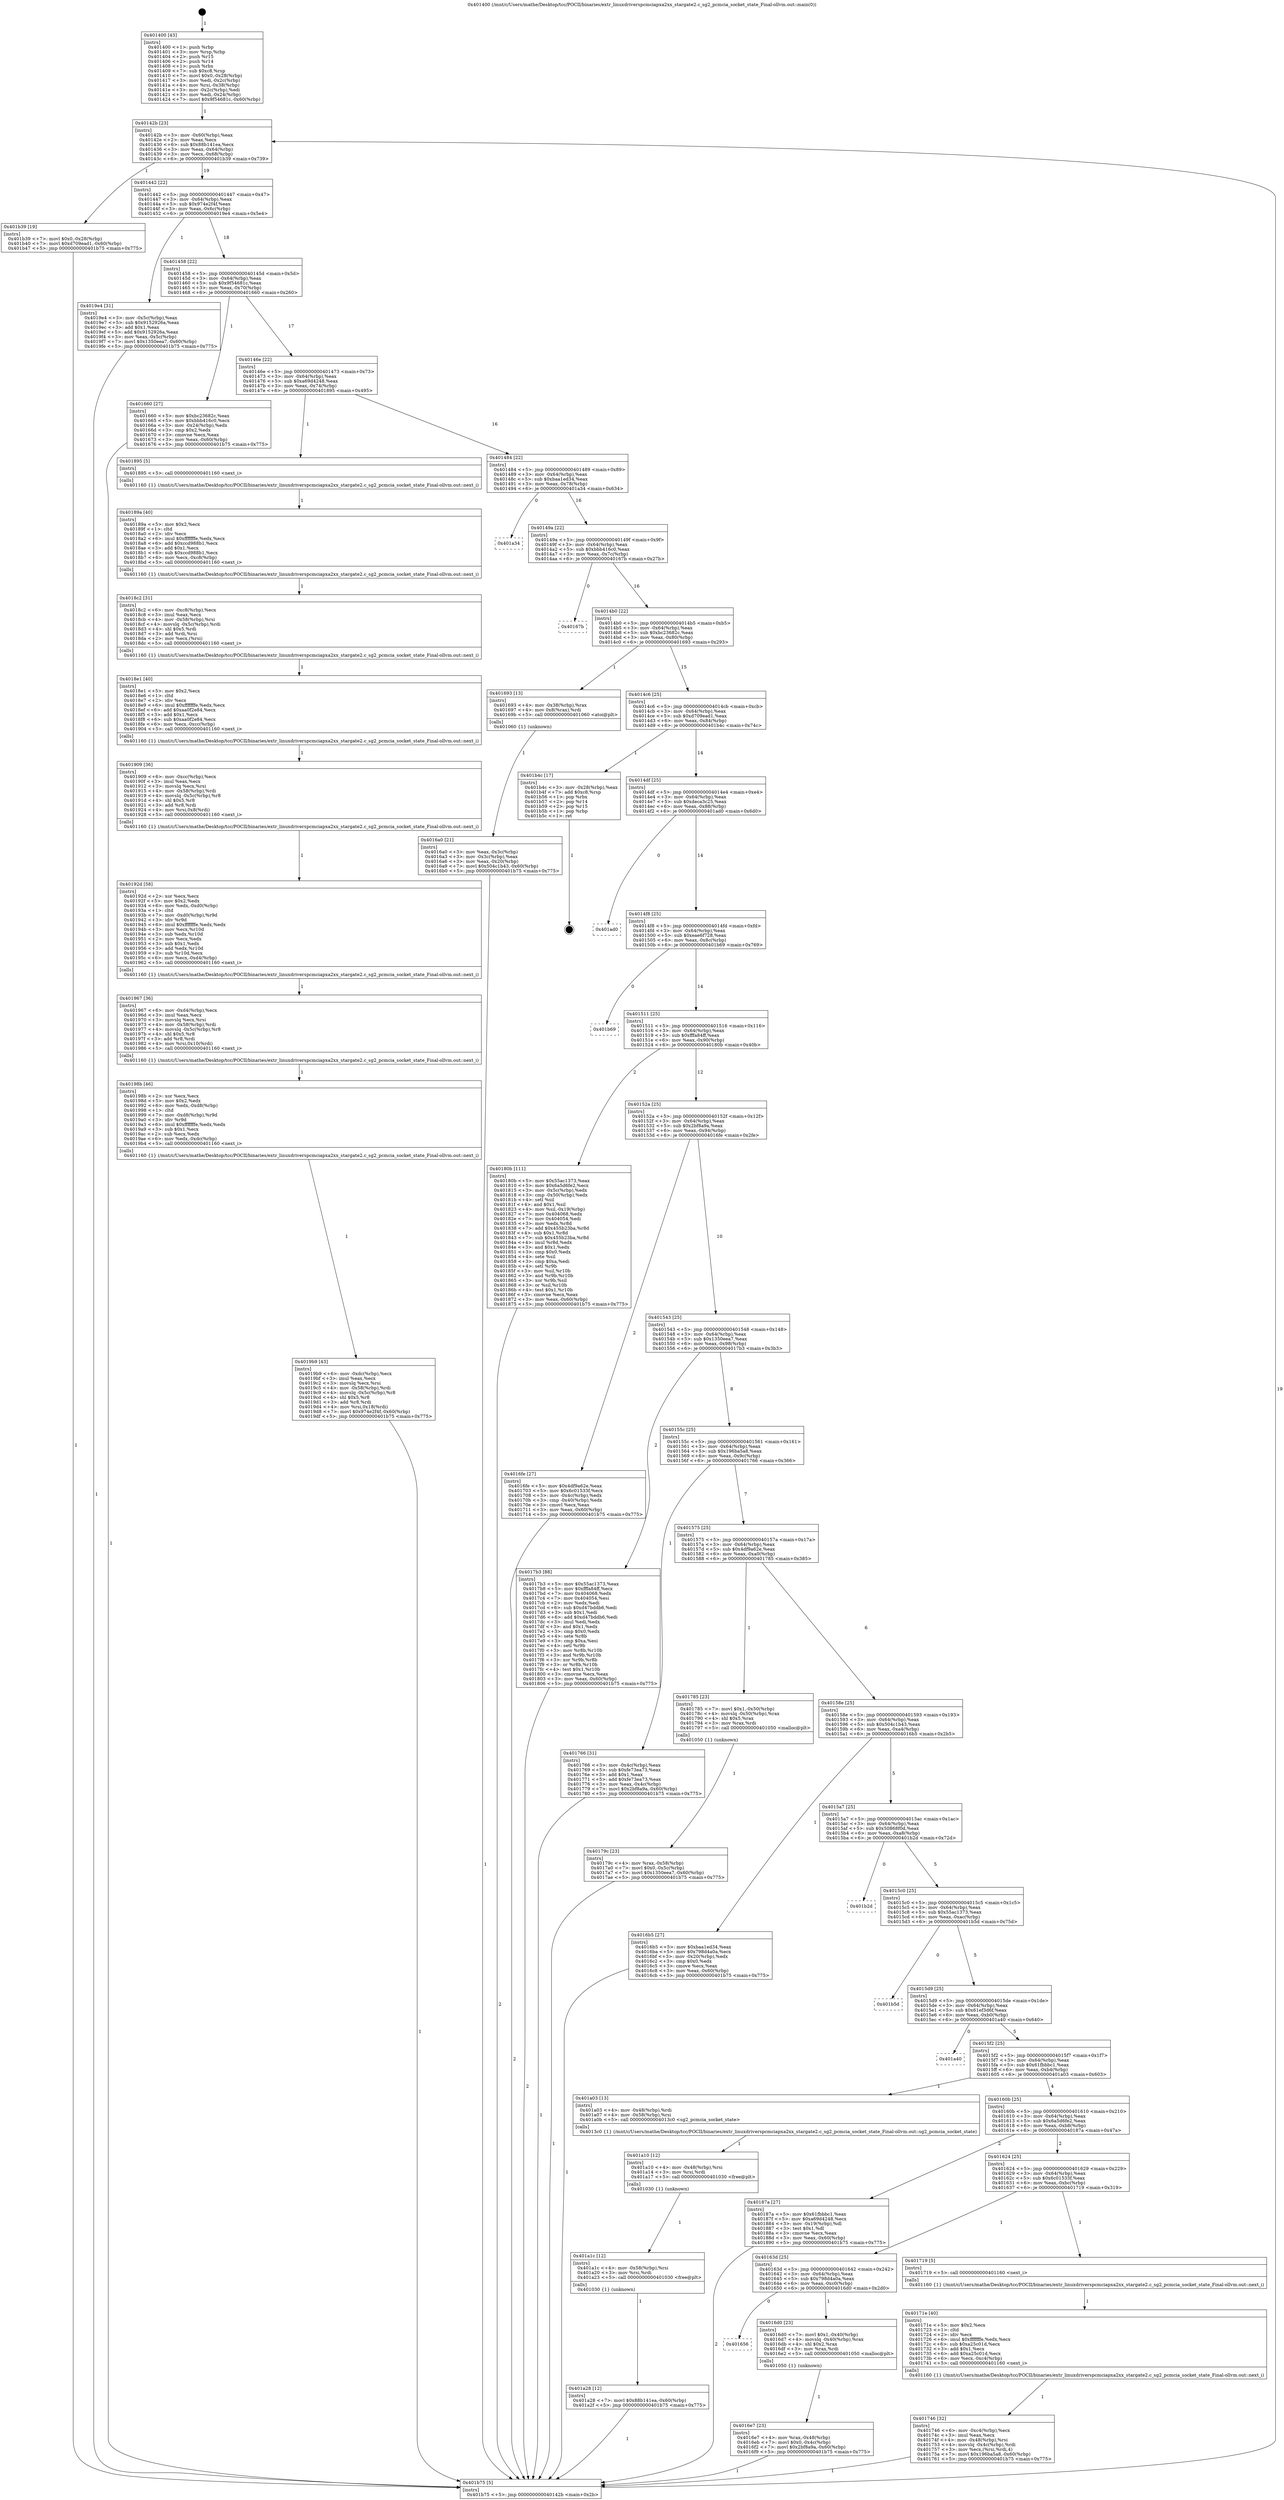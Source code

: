 digraph "0x401400" {
  label = "0x401400 (/mnt/c/Users/mathe/Desktop/tcc/POCII/binaries/extr_linuxdriverspcmciapxa2xx_stargate2.c_sg2_pcmcia_socket_state_Final-ollvm.out::main(0))"
  labelloc = "t"
  node[shape=record]

  Entry [label="",width=0.3,height=0.3,shape=circle,fillcolor=black,style=filled]
  "0x40142b" [label="{
     0x40142b [23]\l
     | [instrs]\l
     &nbsp;&nbsp;0x40142b \<+3\>: mov -0x60(%rbp),%eax\l
     &nbsp;&nbsp;0x40142e \<+2\>: mov %eax,%ecx\l
     &nbsp;&nbsp;0x401430 \<+6\>: sub $0x88b141ea,%ecx\l
     &nbsp;&nbsp;0x401436 \<+3\>: mov %eax,-0x64(%rbp)\l
     &nbsp;&nbsp;0x401439 \<+3\>: mov %ecx,-0x68(%rbp)\l
     &nbsp;&nbsp;0x40143c \<+6\>: je 0000000000401b39 \<main+0x739\>\l
  }"]
  "0x401b39" [label="{
     0x401b39 [19]\l
     | [instrs]\l
     &nbsp;&nbsp;0x401b39 \<+7\>: movl $0x0,-0x28(%rbp)\l
     &nbsp;&nbsp;0x401b40 \<+7\>: movl $0xd709ead1,-0x60(%rbp)\l
     &nbsp;&nbsp;0x401b47 \<+5\>: jmp 0000000000401b75 \<main+0x775\>\l
  }"]
  "0x401442" [label="{
     0x401442 [22]\l
     | [instrs]\l
     &nbsp;&nbsp;0x401442 \<+5\>: jmp 0000000000401447 \<main+0x47\>\l
     &nbsp;&nbsp;0x401447 \<+3\>: mov -0x64(%rbp),%eax\l
     &nbsp;&nbsp;0x40144a \<+5\>: sub $0x974e2f4f,%eax\l
     &nbsp;&nbsp;0x40144f \<+3\>: mov %eax,-0x6c(%rbp)\l
     &nbsp;&nbsp;0x401452 \<+6\>: je 00000000004019e4 \<main+0x5e4\>\l
  }"]
  Exit [label="",width=0.3,height=0.3,shape=circle,fillcolor=black,style=filled,peripheries=2]
  "0x4019e4" [label="{
     0x4019e4 [31]\l
     | [instrs]\l
     &nbsp;&nbsp;0x4019e4 \<+3\>: mov -0x5c(%rbp),%eax\l
     &nbsp;&nbsp;0x4019e7 \<+5\>: sub $0x9152926a,%eax\l
     &nbsp;&nbsp;0x4019ec \<+3\>: add $0x1,%eax\l
     &nbsp;&nbsp;0x4019ef \<+5\>: add $0x9152926a,%eax\l
     &nbsp;&nbsp;0x4019f4 \<+3\>: mov %eax,-0x5c(%rbp)\l
     &nbsp;&nbsp;0x4019f7 \<+7\>: movl $0x1350eea7,-0x60(%rbp)\l
     &nbsp;&nbsp;0x4019fe \<+5\>: jmp 0000000000401b75 \<main+0x775\>\l
  }"]
  "0x401458" [label="{
     0x401458 [22]\l
     | [instrs]\l
     &nbsp;&nbsp;0x401458 \<+5\>: jmp 000000000040145d \<main+0x5d\>\l
     &nbsp;&nbsp;0x40145d \<+3\>: mov -0x64(%rbp),%eax\l
     &nbsp;&nbsp;0x401460 \<+5\>: sub $0x9f54681c,%eax\l
     &nbsp;&nbsp;0x401465 \<+3\>: mov %eax,-0x70(%rbp)\l
     &nbsp;&nbsp;0x401468 \<+6\>: je 0000000000401660 \<main+0x260\>\l
  }"]
  "0x401a28" [label="{
     0x401a28 [12]\l
     | [instrs]\l
     &nbsp;&nbsp;0x401a28 \<+7\>: movl $0x88b141ea,-0x60(%rbp)\l
     &nbsp;&nbsp;0x401a2f \<+5\>: jmp 0000000000401b75 \<main+0x775\>\l
  }"]
  "0x401660" [label="{
     0x401660 [27]\l
     | [instrs]\l
     &nbsp;&nbsp;0x401660 \<+5\>: mov $0xbc23682c,%eax\l
     &nbsp;&nbsp;0x401665 \<+5\>: mov $0xbbb416c0,%ecx\l
     &nbsp;&nbsp;0x40166a \<+3\>: mov -0x24(%rbp),%edx\l
     &nbsp;&nbsp;0x40166d \<+3\>: cmp $0x2,%edx\l
     &nbsp;&nbsp;0x401670 \<+3\>: cmovne %ecx,%eax\l
     &nbsp;&nbsp;0x401673 \<+3\>: mov %eax,-0x60(%rbp)\l
     &nbsp;&nbsp;0x401676 \<+5\>: jmp 0000000000401b75 \<main+0x775\>\l
  }"]
  "0x40146e" [label="{
     0x40146e [22]\l
     | [instrs]\l
     &nbsp;&nbsp;0x40146e \<+5\>: jmp 0000000000401473 \<main+0x73\>\l
     &nbsp;&nbsp;0x401473 \<+3\>: mov -0x64(%rbp),%eax\l
     &nbsp;&nbsp;0x401476 \<+5\>: sub $0xa69d4248,%eax\l
     &nbsp;&nbsp;0x40147b \<+3\>: mov %eax,-0x74(%rbp)\l
     &nbsp;&nbsp;0x40147e \<+6\>: je 0000000000401895 \<main+0x495\>\l
  }"]
  "0x401b75" [label="{
     0x401b75 [5]\l
     | [instrs]\l
     &nbsp;&nbsp;0x401b75 \<+5\>: jmp 000000000040142b \<main+0x2b\>\l
  }"]
  "0x401400" [label="{
     0x401400 [43]\l
     | [instrs]\l
     &nbsp;&nbsp;0x401400 \<+1\>: push %rbp\l
     &nbsp;&nbsp;0x401401 \<+3\>: mov %rsp,%rbp\l
     &nbsp;&nbsp;0x401404 \<+2\>: push %r15\l
     &nbsp;&nbsp;0x401406 \<+2\>: push %r14\l
     &nbsp;&nbsp;0x401408 \<+1\>: push %rbx\l
     &nbsp;&nbsp;0x401409 \<+7\>: sub $0xc8,%rsp\l
     &nbsp;&nbsp;0x401410 \<+7\>: movl $0x0,-0x28(%rbp)\l
     &nbsp;&nbsp;0x401417 \<+3\>: mov %edi,-0x2c(%rbp)\l
     &nbsp;&nbsp;0x40141a \<+4\>: mov %rsi,-0x38(%rbp)\l
     &nbsp;&nbsp;0x40141e \<+3\>: mov -0x2c(%rbp),%edi\l
     &nbsp;&nbsp;0x401421 \<+3\>: mov %edi,-0x24(%rbp)\l
     &nbsp;&nbsp;0x401424 \<+7\>: movl $0x9f54681c,-0x60(%rbp)\l
  }"]
  "0x401a1c" [label="{
     0x401a1c [12]\l
     | [instrs]\l
     &nbsp;&nbsp;0x401a1c \<+4\>: mov -0x58(%rbp),%rsi\l
     &nbsp;&nbsp;0x401a20 \<+3\>: mov %rsi,%rdi\l
     &nbsp;&nbsp;0x401a23 \<+5\>: call 0000000000401030 \<free@plt\>\l
     | [calls]\l
     &nbsp;&nbsp;0x401030 \{1\} (unknown)\l
  }"]
  "0x401895" [label="{
     0x401895 [5]\l
     | [instrs]\l
     &nbsp;&nbsp;0x401895 \<+5\>: call 0000000000401160 \<next_i\>\l
     | [calls]\l
     &nbsp;&nbsp;0x401160 \{1\} (/mnt/c/Users/mathe/Desktop/tcc/POCII/binaries/extr_linuxdriverspcmciapxa2xx_stargate2.c_sg2_pcmcia_socket_state_Final-ollvm.out::next_i)\l
  }"]
  "0x401484" [label="{
     0x401484 [22]\l
     | [instrs]\l
     &nbsp;&nbsp;0x401484 \<+5\>: jmp 0000000000401489 \<main+0x89\>\l
     &nbsp;&nbsp;0x401489 \<+3\>: mov -0x64(%rbp),%eax\l
     &nbsp;&nbsp;0x40148c \<+5\>: sub $0xbaa1ed34,%eax\l
     &nbsp;&nbsp;0x401491 \<+3\>: mov %eax,-0x78(%rbp)\l
     &nbsp;&nbsp;0x401494 \<+6\>: je 0000000000401a34 \<main+0x634\>\l
  }"]
  "0x401a10" [label="{
     0x401a10 [12]\l
     | [instrs]\l
     &nbsp;&nbsp;0x401a10 \<+4\>: mov -0x48(%rbp),%rsi\l
     &nbsp;&nbsp;0x401a14 \<+3\>: mov %rsi,%rdi\l
     &nbsp;&nbsp;0x401a17 \<+5\>: call 0000000000401030 \<free@plt\>\l
     | [calls]\l
     &nbsp;&nbsp;0x401030 \{1\} (unknown)\l
  }"]
  "0x401a34" [label="{
     0x401a34\l
  }", style=dashed]
  "0x40149a" [label="{
     0x40149a [22]\l
     | [instrs]\l
     &nbsp;&nbsp;0x40149a \<+5\>: jmp 000000000040149f \<main+0x9f\>\l
     &nbsp;&nbsp;0x40149f \<+3\>: mov -0x64(%rbp),%eax\l
     &nbsp;&nbsp;0x4014a2 \<+5\>: sub $0xbbb416c0,%eax\l
     &nbsp;&nbsp;0x4014a7 \<+3\>: mov %eax,-0x7c(%rbp)\l
     &nbsp;&nbsp;0x4014aa \<+6\>: je 000000000040167b \<main+0x27b\>\l
  }"]
  "0x4019b9" [label="{
     0x4019b9 [43]\l
     | [instrs]\l
     &nbsp;&nbsp;0x4019b9 \<+6\>: mov -0xdc(%rbp),%ecx\l
     &nbsp;&nbsp;0x4019bf \<+3\>: imul %eax,%ecx\l
     &nbsp;&nbsp;0x4019c2 \<+3\>: movslq %ecx,%rsi\l
     &nbsp;&nbsp;0x4019c5 \<+4\>: mov -0x58(%rbp),%rdi\l
     &nbsp;&nbsp;0x4019c9 \<+4\>: movslq -0x5c(%rbp),%r8\l
     &nbsp;&nbsp;0x4019cd \<+4\>: shl $0x5,%r8\l
     &nbsp;&nbsp;0x4019d1 \<+3\>: add %r8,%rdi\l
     &nbsp;&nbsp;0x4019d4 \<+4\>: mov %rsi,0x18(%rdi)\l
     &nbsp;&nbsp;0x4019d8 \<+7\>: movl $0x974e2f4f,-0x60(%rbp)\l
     &nbsp;&nbsp;0x4019df \<+5\>: jmp 0000000000401b75 \<main+0x775\>\l
  }"]
  "0x40167b" [label="{
     0x40167b\l
  }", style=dashed]
  "0x4014b0" [label="{
     0x4014b0 [22]\l
     | [instrs]\l
     &nbsp;&nbsp;0x4014b0 \<+5\>: jmp 00000000004014b5 \<main+0xb5\>\l
     &nbsp;&nbsp;0x4014b5 \<+3\>: mov -0x64(%rbp),%eax\l
     &nbsp;&nbsp;0x4014b8 \<+5\>: sub $0xbc23682c,%eax\l
     &nbsp;&nbsp;0x4014bd \<+3\>: mov %eax,-0x80(%rbp)\l
     &nbsp;&nbsp;0x4014c0 \<+6\>: je 0000000000401693 \<main+0x293\>\l
  }"]
  "0x40198b" [label="{
     0x40198b [46]\l
     | [instrs]\l
     &nbsp;&nbsp;0x40198b \<+2\>: xor %ecx,%ecx\l
     &nbsp;&nbsp;0x40198d \<+5\>: mov $0x2,%edx\l
     &nbsp;&nbsp;0x401992 \<+6\>: mov %edx,-0xd8(%rbp)\l
     &nbsp;&nbsp;0x401998 \<+1\>: cltd\l
     &nbsp;&nbsp;0x401999 \<+7\>: mov -0xd8(%rbp),%r9d\l
     &nbsp;&nbsp;0x4019a0 \<+3\>: idiv %r9d\l
     &nbsp;&nbsp;0x4019a3 \<+6\>: imul $0xfffffffe,%edx,%edx\l
     &nbsp;&nbsp;0x4019a9 \<+3\>: sub $0x1,%ecx\l
     &nbsp;&nbsp;0x4019ac \<+2\>: sub %ecx,%edx\l
     &nbsp;&nbsp;0x4019ae \<+6\>: mov %edx,-0xdc(%rbp)\l
     &nbsp;&nbsp;0x4019b4 \<+5\>: call 0000000000401160 \<next_i\>\l
     | [calls]\l
     &nbsp;&nbsp;0x401160 \{1\} (/mnt/c/Users/mathe/Desktop/tcc/POCII/binaries/extr_linuxdriverspcmciapxa2xx_stargate2.c_sg2_pcmcia_socket_state_Final-ollvm.out::next_i)\l
  }"]
  "0x401693" [label="{
     0x401693 [13]\l
     | [instrs]\l
     &nbsp;&nbsp;0x401693 \<+4\>: mov -0x38(%rbp),%rax\l
     &nbsp;&nbsp;0x401697 \<+4\>: mov 0x8(%rax),%rdi\l
     &nbsp;&nbsp;0x40169b \<+5\>: call 0000000000401060 \<atoi@plt\>\l
     | [calls]\l
     &nbsp;&nbsp;0x401060 \{1\} (unknown)\l
  }"]
  "0x4014c6" [label="{
     0x4014c6 [25]\l
     | [instrs]\l
     &nbsp;&nbsp;0x4014c6 \<+5\>: jmp 00000000004014cb \<main+0xcb\>\l
     &nbsp;&nbsp;0x4014cb \<+3\>: mov -0x64(%rbp),%eax\l
     &nbsp;&nbsp;0x4014ce \<+5\>: sub $0xd709ead1,%eax\l
     &nbsp;&nbsp;0x4014d3 \<+6\>: mov %eax,-0x84(%rbp)\l
     &nbsp;&nbsp;0x4014d9 \<+6\>: je 0000000000401b4c \<main+0x74c\>\l
  }"]
  "0x4016a0" [label="{
     0x4016a0 [21]\l
     | [instrs]\l
     &nbsp;&nbsp;0x4016a0 \<+3\>: mov %eax,-0x3c(%rbp)\l
     &nbsp;&nbsp;0x4016a3 \<+3\>: mov -0x3c(%rbp),%eax\l
     &nbsp;&nbsp;0x4016a6 \<+3\>: mov %eax,-0x20(%rbp)\l
     &nbsp;&nbsp;0x4016a9 \<+7\>: movl $0x504c1b43,-0x60(%rbp)\l
     &nbsp;&nbsp;0x4016b0 \<+5\>: jmp 0000000000401b75 \<main+0x775\>\l
  }"]
  "0x401967" [label="{
     0x401967 [36]\l
     | [instrs]\l
     &nbsp;&nbsp;0x401967 \<+6\>: mov -0xd4(%rbp),%ecx\l
     &nbsp;&nbsp;0x40196d \<+3\>: imul %eax,%ecx\l
     &nbsp;&nbsp;0x401970 \<+3\>: movslq %ecx,%rsi\l
     &nbsp;&nbsp;0x401973 \<+4\>: mov -0x58(%rbp),%rdi\l
     &nbsp;&nbsp;0x401977 \<+4\>: movslq -0x5c(%rbp),%r8\l
     &nbsp;&nbsp;0x40197b \<+4\>: shl $0x5,%r8\l
     &nbsp;&nbsp;0x40197f \<+3\>: add %r8,%rdi\l
     &nbsp;&nbsp;0x401982 \<+4\>: mov %rsi,0x10(%rdi)\l
     &nbsp;&nbsp;0x401986 \<+5\>: call 0000000000401160 \<next_i\>\l
     | [calls]\l
     &nbsp;&nbsp;0x401160 \{1\} (/mnt/c/Users/mathe/Desktop/tcc/POCII/binaries/extr_linuxdriverspcmciapxa2xx_stargate2.c_sg2_pcmcia_socket_state_Final-ollvm.out::next_i)\l
  }"]
  "0x401b4c" [label="{
     0x401b4c [17]\l
     | [instrs]\l
     &nbsp;&nbsp;0x401b4c \<+3\>: mov -0x28(%rbp),%eax\l
     &nbsp;&nbsp;0x401b4f \<+7\>: add $0xc8,%rsp\l
     &nbsp;&nbsp;0x401b56 \<+1\>: pop %rbx\l
     &nbsp;&nbsp;0x401b57 \<+2\>: pop %r14\l
     &nbsp;&nbsp;0x401b59 \<+2\>: pop %r15\l
     &nbsp;&nbsp;0x401b5b \<+1\>: pop %rbp\l
     &nbsp;&nbsp;0x401b5c \<+1\>: ret\l
  }"]
  "0x4014df" [label="{
     0x4014df [25]\l
     | [instrs]\l
     &nbsp;&nbsp;0x4014df \<+5\>: jmp 00000000004014e4 \<main+0xe4\>\l
     &nbsp;&nbsp;0x4014e4 \<+3\>: mov -0x64(%rbp),%eax\l
     &nbsp;&nbsp;0x4014e7 \<+5\>: sub $0xdeca3c25,%eax\l
     &nbsp;&nbsp;0x4014ec \<+6\>: mov %eax,-0x88(%rbp)\l
     &nbsp;&nbsp;0x4014f2 \<+6\>: je 0000000000401ad0 \<main+0x6d0\>\l
  }"]
  "0x40192d" [label="{
     0x40192d [58]\l
     | [instrs]\l
     &nbsp;&nbsp;0x40192d \<+2\>: xor %ecx,%ecx\l
     &nbsp;&nbsp;0x40192f \<+5\>: mov $0x2,%edx\l
     &nbsp;&nbsp;0x401934 \<+6\>: mov %edx,-0xd0(%rbp)\l
     &nbsp;&nbsp;0x40193a \<+1\>: cltd\l
     &nbsp;&nbsp;0x40193b \<+7\>: mov -0xd0(%rbp),%r9d\l
     &nbsp;&nbsp;0x401942 \<+3\>: idiv %r9d\l
     &nbsp;&nbsp;0x401945 \<+6\>: imul $0xfffffffe,%edx,%edx\l
     &nbsp;&nbsp;0x40194b \<+3\>: mov %ecx,%r10d\l
     &nbsp;&nbsp;0x40194e \<+3\>: sub %edx,%r10d\l
     &nbsp;&nbsp;0x401951 \<+2\>: mov %ecx,%edx\l
     &nbsp;&nbsp;0x401953 \<+3\>: sub $0x1,%edx\l
     &nbsp;&nbsp;0x401956 \<+3\>: add %edx,%r10d\l
     &nbsp;&nbsp;0x401959 \<+3\>: sub %r10d,%ecx\l
     &nbsp;&nbsp;0x40195c \<+6\>: mov %ecx,-0xd4(%rbp)\l
     &nbsp;&nbsp;0x401962 \<+5\>: call 0000000000401160 \<next_i\>\l
     | [calls]\l
     &nbsp;&nbsp;0x401160 \{1\} (/mnt/c/Users/mathe/Desktop/tcc/POCII/binaries/extr_linuxdriverspcmciapxa2xx_stargate2.c_sg2_pcmcia_socket_state_Final-ollvm.out::next_i)\l
  }"]
  "0x401ad0" [label="{
     0x401ad0\l
  }", style=dashed]
  "0x4014f8" [label="{
     0x4014f8 [25]\l
     | [instrs]\l
     &nbsp;&nbsp;0x4014f8 \<+5\>: jmp 00000000004014fd \<main+0xfd\>\l
     &nbsp;&nbsp;0x4014fd \<+3\>: mov -0x64(%rbp),%eax\l
     &nbsp;&nbsp;0x401500 \<+5\>: sub $0xeae6f728,%eax\l
     &nbsp;&nbsp;0x401505 \<+6\>: mov %eax,-0x8c(%rbp)\l
     &nbsp;&nbsp;0x40150b \<+6\>: je 0000000000401b69 \<main+0x769\>\l
  }"]
  "0x401909" [label="{
     0x401909 [36]\l
     | [instrs]\l
     &nbsp;&nbsp;0x401909 \<+6\>: mov -0xcc(%rbp),%ecx\l
     &nbsp;&nbsp;0x40190f \<+3\>: imul %eax,%ecx\l
     &nbsp;&nbsp;0x401912 \<+3\>: movslq %ecx,%rsi\l
     &nbsp;&nbsp;0x401915 \<+4\>: mov -0x58(%rbp),%rdi\l
     &nbsp;&nbsp;0x401919 \<+4\>: movslq -0x5c(%rbp),%r8\l
     &nbsp;&nbsp;0x40191d \<+4\>: shl $0x5,%r8\l
     &nbsp;&nbsp;0x401921 \<+3\>: add %r8,%rdi\l
     &nbsp;&nbsp;0x401924 \<+4\>: mov %rsi,0x8(%rdi)\l
     &nbsp;&nbsp;0x401928 \<+5\>: call 0000000000401160 \<next_i\>\l
     | [calls]\l
     &nbsp;&nbsp;0x401160 \{1\} (/mnt/c/Users/mathe/Desktop/tcc/POCII/binaries/extr_linuxdriverspcmciapxa2xx_stargate2.c_sg2_pcmcia_socket_state_Final-ollvm.out::next_i)\l
  }"]
  "0x401b69" [label="{
     0x401b69\l
  }", style=dashed]
  "0x401511" [label="{
     0x401511 [25]\l
     | [instrs]\l
     &nbsp;&nbsp;0x401511 \<+5\>: jmp 0000000000401516 \<main+0x116\>\l
     &nbsp;&nbsp;0x401516 \<+3\>: mov -0x64(%rbp),%eax\l
     &nbsp;&nbsp;0x401519 \<+5\>: sub $0xfffa84ff,%eax\l
     &nbsp;&nbsp;0x40151e \<+6\>: mov %eax,-0x90(%rbp)\l
     &nbsp;&nbsp;0x401524 \<+6\>: je 000000000040180b \<main+0x40b\>\l
  }"]
  "0x4018e1" [label="{
     0x4018e1 [40]\l
     | [instrs]\l
     &nbsp;&nbsp;0x4018e1 \<+5\>: mov $0x2,%ecx\l
     &nbsp;&nbsp;0x4018e6 \<+1\>: cltd\l
     &nbsp;&nbsp;0x4018e7 \<+2\>: idiv %ecx\l
     &nbsp;&nbsp;0x4018e9 \<+6\>: imul $0xfffffffe,%edx,%ecx\l
     &nbsp;&nbsp;0x4018ef \<+6\>: add $0xaa0f2e84,%ecx\l
     &nbsp;&nbsp;0x4018f5 \<+3\>: add $0x1,%ecx\l
     &nbsp;&nbsp;0x4018f8 \<+6\>: sub $0xaa0f2e84,%ecx\l
     &nbsp;&nbsp;0x4018fe \<+6\>: mov %ecx,-0xcc(%rbp)\l
     &nbsp;&nbsp;0x401904 \<+5\>: call 0000000000401160 \<next_i\>\l
     | [calls]\l
     &nbsp;&nbsp;0x401160 \{1\} (/mnt/c/Users/mathe/Desktop/tcc/POCII/binaries/extr_linuxdriverspcmciapxa2xx_stargate2.c_sg2_pcmcia_socket_state_Final-ollvm.out::next_i)\l
  }"]
  "0x40180b" [label="{
     0x40180b [111]\l
     | [instrs]\l
     &nbsp;&nbsp;0x40180b \<+5\>: mov $0x55ac1373,%eax\l
     &nbsp;&nbsp;0x401810 \<+5\>: mov $0x6a5d6fe2,%ecx\l
     &nbsp;&nbsp;0x401815 \<+3\>: mov -0x5c(%rbp),%edx\l
     &nbsp;&nbsp;0x401818 \<+3\>: cmp -0x50(%rbp),%edx\l
     &nbsp;&nbsp;0x40181b \<+4\>: setl %sil\l
     &nbsp;&nbsp;0x40181f \<+4\>: and $0x1,%sil\l
     &nbsp;&nbsp;0x401823 \<+4\>: mov %sil,-0x19(%rbp)\l
     &nbsp;&nbsp;0x401827 \<+7\>: mov 0x404068,%edx\l
     &nbsp;&nbsp;0x40182e \<+7\>: mov 0x404054,%edi\l
     &nbsp;&nbsp;0x401835 \<+3\>: mov %edx,%r8d\l
     &nbsp;&nbsp;0x401838 \<+7\>: add $0x455b23ba,%r8d\l
     &nbsp;&nbsp;0x40183f \<+4\>: sub $0x1,%r8d\l
     &nbsp;&nbsp;0x401843 \<+7\>: sub $0x455b23ba,%r8d\l
     &nbsp;&nbsp;0x40184a \<+4\>: imul %r8d,%edx\l
     &nbsp;&nbsp;0x40184e \<+3\>: and $0x1,%edx\l
     &nbsp;&nbsp;0x401851 \<+3\>: cmp $0x0,%edx\l
     &nbsp;&nbsp;0x401854 \<+4\>: sete %sil\l
     &nbsp;&nbsp;0x401858 \<+3\>: cmp $0xa,%edi\l
     &nbsp;&nbsp;0x40185b \<+4\>: setl %r9b\l
     &nbsp;&nbsp;0x40185f \<+3\>: mov %sil,%r10b\l
     &nbsp;&nbsp;0x401862 \<+3\>: and %r9b,%r10b\l
     &nbsp;&nbsp;0x401865 \<+3\>: xor %r9b,%sil\l
     &nbsp;&nbsp;0x401868 \<+3\>: or %sil,%r10b\l
     &nbsp;&nbsp;0x40186b \<+4\>: test $0x1,%r10b\l
     &nbsp;&nbsp;0x40186f \<+3\>: cmovne %ecx,%eax\l
     &nbsp;&nbsp;0x401872 \<+3\>: mov %eax,-0x60(%rbp)\l
     &nbsp;&nbsp;0x401875 \<+5\>: jmp 0000000000401b75 \<main+0x775\>\l
  }"]
  "0x40152a" [label="{
     0x40152a [25]\l
     | [instrs]\l
     &nbsp;&nbsp;0x40152a \<+5\>: jmp 000000000040152f \<main+0x12f\>\l
     &nbsp;&nbsp;0x40152f \<+3\>: mov -0x64(%rbp),%eax\l
     &nbsp;&nbsp;0x401532 \<+5\>: sub $0x2bf8a9a,%eax\l
     &nbsp;&nbsp;0x401537 \<+6\>: mov %eax,-0x94(%rbp)\l
     &nbsp;&nbsp;0x40153d \<+6\>: je 00000000004016fe \<main+0x2fe\>\l
  }"]
  "0x4018c2" [label="{
     0x4018c2 [31]\l
     | [instrs]\l
     &nbsp;&nbsp;0x4018c2 \<+6\>: mov -0xc8(%rbp),%ecx\l
     &nbsp;&nbsp;0x4018c8 \<+3\>: imul %eax,%ecx\l
     &nbsp;&nbsp;0x4018cb \<+4\>: mov -0x58(%rbp),%rsi\l
     &nbsp;&nbsp;0x4018cf \<+4\>: movslq -0x5c(%rbp),%rdi\l
     &nbsp;&nbsp;0x4018d3 \<+4\>: shl $0x5,%rdi\l
     &nbsp;&nbsp;0x4018d7 \<+3\>: add %rdi,%rsi\l
     &nbsp;&nbsp;0x4018da \<+2\>: mov %ecx,(%rsi)\l
     &nbsp;&nbsp;0x4018dc \<+5\>: call 0000000000401160 \<next_i\>\l
     | [calls]\l
     &nbsp;&nbsp;0x401160 \{1\} (/mnt/c/Users/mathe/Desktop/tcc/POCII/binaries/extr_linuxdriverspcmciapxa2xx_stargate2.c_sg2_pcmcia_socket_state_Final-ollvm.out::next_i)\l
  }"]
  "0x4016fe" [label="{
     0x4016fe [27]\l
     | [instrs]\l
     &nbsp;&nbsp;0x4016fe \<+5\>: mov $0x4df9a62e,%eax\l
     &nbsp;&nbsp;0x401703 \<+5\>: mov $0x6c01533f,%ecx\l
     &nbsp;&nbsp;0x401708 \<+3\>: mov -0x4c(%rbp),%edx\l
     &nbsp;&nbsp;0x40170b \<+3\>: cmp -0x40(%rbp),%edx\l
     &nbsp;&nbsp;0x40170e \<+3\>: cmovl %ecx,%eax\l
     &nbsp;&nbsp;0x401711 \<+3\>: mov %eax,-0x60(%rbp)\l
     &nbsp;&nbsp;0x401714 \<+5\>: jmp 0000000000401b75 \<main+0x775\>\l
  }"]
  "0x401543" [label="{
     0x401543 [25]\l
     | [instrs]\l
     &nbsp;&nbsp;0x401543 \<+5\>: jmp 0000000000401548 \<main+0x148\>\l
     &nbsp;&nbsp;0x401548 \<+3\>: mov -0x64(%rbp),%eax\l
     &nbsp;&nbsp;0x40154b \<+5\>: sub $0x1350eea7,%eax\l
     &nbsp;&nbsp;0x401550 \<+6\>: mov %eax,-0x98(%rbp)\l
     &nbsp;&nbsp;0x401556 \<+6\>: je 00000000004017b3 \<main+0x3b3\>\l
  }"]
  "0x40189a" [label="{
     0x40189a [40]\l
     | [instrs]\l
     &nbsp;&nbsp;0x40189a \<+5\>: mov $0x2,%ecx\l
     &nbsp;&nbsp;0x40189f \<+1\>: cltd\l
     &nbsp;&nbsp;0x4018a0 \<+2\>: idiv %ecx\l
     &nbsp;&nbsp;0x4018a2 \<+6\>: imul $0xfffffffe,%edx,%ecx\l
     &nbsp;&nbsp;0x4018a8 \<+6\>: add $0xccd988b1,%ecx\l
     &nbsp;&nbsp;0x4018ae \<+3\>: add $0x1,%ecx\l
     &nbsp;&nbsp;0x4018b1 \<+6\>: sub $0xccd988b1,%ecx\l
     &nbsp;&nbsp;0x4018b7 \<+6\>: mov %ecx,-0xc8(%rbp)\l
     &nbsp;&nbsp;0x4018bd \<+5\>: call 0000000000401160 \<next_i\>\l
     | [calls]\l
     &nbsp;&nbsp;0x401160 \{1\} (/mnt/c/Users/mathe/Desktop/tcc/POCII/binaries/extr_linuxdriverspcmciapxa2xx_stargate2.c_sg2_pcmcia_socket_state_Final-ollvm.out::next_i)\l
  }"]
  "0x4017b3" [label="{
     0x4017b3 [88]\l
     | [instrs]\l
     &nbsp;&nbsp;0x4017b3 \<+5\>: mov $0x55ac1373,%eax\l
     &nbsp;&nbsp;0x4017b8 \<+5\>: mov $0xfffa84ff,%ecx\l
     &nbsp;&nbsp;0x4017bd \<+7\>: mov 0x404068,%edx\l
     &nbsp;&nbsp;0x4017c4 \<+7\>: mov 0x404054,%esi\l
     &nbsp;&nbsp;0x4017cb \<+2\>: mov %edx,%edi\l
     &nbsp;&nbsp;0x4017cd \<+6\>: sub $0xd47bddb6,%edi\l
     &nbsp;&nbsp;0x4017d3 \<+3\>: sub $0x1,%edi\l
     &nbsp;&nbsp;0x4017d6 \<+6\>: add $0xd47bddb6,%edi\l
     &nbsp;&nbsp;0x4017dc \<+3\>: imul %edi,%edx\l
     &nbsp;&nbsp;0x4017df \<+3\>: and $0x1,%edx\l
     &nbsp;&nbsp;0x4017e2 \<+3\>: cmp $0x0,%edx\l
     &nbsp;&nbsp;0x4017e5 \<+4\>: sete %r8b\l
     &nbsp;&nbsp;0x4017e9 \<+3\>: cmp $0xa,%esi\l
     &nbsp;&nbsp;0x4017ec \<+4\>: setl %r9b\l
     &nbsp;&nbsp;0x4017f0 \<+3\>: mov %r8b,%r10b\l
     &nbsp;&nbsp;0x4017f3 \<+3\>: and %r9b,%r10b\l
     &nbsp;&nbsp;0x4017f6 \<+3\>: xor %r9b,%r8b\l
     &nbsp;&nbsp;0x4017f9 \<+3\>: or %r8b,%r10b\l
     &nbsp;&nbsp;0x4017fc \<+4\>: test $0x1,%r10b\l
     &nbsp;&nbsp;0x401800 \<+3\>: cmovne %ecx,%eax\l
     &nbsp;&nbsp;0x401803 \<+3\>: mov %eax,-0x60(%rbp)\l
     &nbsp;&nbsp;0x401806 \<+5\>: jmp 0000000000401b75 \<main+0x775\>\l
  }"]
  "0x40155c" [label="{
     0x40155c [25]\l
     | [instrs]\l
     &nbsp;&nbsp;0x40155c \<+5\>: jmp 0000000000401561 \<main+0x161\>\l
     &nbsp;&nbsp;0x401561 \<+3\>: mov -0x64(%rbp),%eax\l
     &nbsp;&nbsp;0x401564 \<+5\>: sub $0x196ba5a8,%eax\l
     &nbsp;&nbsp;0x401569 \<+6\>: mov %eax,-0x9c(%rbp)\l
     &nbsp;&nbsp;0x40156f \<+6\>: je 0000000000401766 \<main+0x366\>\l
  }"]
  "0x40179c" [label="{
     0x40179c [23]\l
     | [instrs]\l
     &nbsp;&nbsp;0x40179c \<+4\>: mov %rax,-0x58(%rbp)\l
     &nbsp;&nbsp;0x4017a0 \<+7\>: movl $0x0,-0x5c(%rbp)\l
     &nbsp;&nbsp;0x4017a7 \<+7\>: movl $0x1350eea7,-0x60(%rbp)\l
     &nbsp;&nbsp;0x4017ae \<+5\>: jmp 0000000000401b75 \<main+0x775\>\l
  }"]
  "0x401766" [label="{
     0x401766 [31]\l
     | [instrs]\l
     &nbsp;&nbsp;0x401766 \<+3\>: mov -0x4c(%rbp),%eax\l
     &nbsp;&nbsp;0x401769 \<+5\>: sub $0xfe73ea73,%eax\l
     &nbsp;&nbsp;0x40176e \<+3\>: add $0x1,%eax\l
     &nbsp;&nbsp;0x401771 \<+5\>: add $0xfe73ea73,%eax\l
     &nbsp;&nbsp;0x401776 \<+3\>: mov %eax,-0x4c(%rbp)\l
     &nbsp;&nbsp;0x401779 \<+7\>: movl $0x2bf8a9a,-0x60(%rbp)\l
     &nbsp;&nbsp;0x401780 \<+5\>: jmp 0000000000401b75 \<main+0x775\>\l
  }"]
  "0x401575" [label="{
     0x401575 [25]\l
     | [instrs]\l
     &nbsp;&nbsp;0x401575 \<+5\>: jmp 000000000040157a \<main+0x17a\>\l
     &nbsp;&nbsp;0x40157a \<+3\>: mov -0x64(%rbp),%eax\l
     &nbsp;&nbsp;0x40157d \<+5\>: sub $0x4df9a62e,%eax\l
     &nbsp;&nbsp;0x401582 \<+6\>: mov %eax,-0xa0(%rbp)\l
     &nbsp;&nbsp;0x401588 \<+6\>: je 0000000000401785 \<main+0x385\>\l
  }"]
  "0x401746" [label="{
     0x401746 [32]\l
     | [instrs]\l
     &nbsp;&nbsp;0x401746 \<+6\>: mov -0xc4(%rbp),%ecx\l
     &nbsp;&nbsp;0x40174c \<+3\>: imul %eax,%ecx\l
     &nbsp;&nbsp;0x40174f \<+4\>: mov -0x48(%rbp),%rsi\l
     &nbsp;&nbsp;0x401753 \<+4\>: movslq -0x4c(%rbp),%rdi\l
     &nbsp;&nbsp;0x401757 \<+3\>: mov %ecx,(%rsi,%rdi,4)\l
     &nbsp;&nbsp;0x40175a \<+7\>: movl $0x196ba5a8,-0x60(%rbp)\l
     &nbsp;&nbsp;0x401761 \<+5\>: jmp 0000000000401b75 \<main+0x775\>\l
  }"]
  "0x401785" [label="{
     0x401785 [23]\l
     | [instrs]\l
     &nbsp;&nbsp;0x401785 \<+7\>: movl $0x1,-0x50(%rbp)\l
     &nbsp;&nbsp;0x40178c \<+4\>: movslq -0x50(%rbp),%rax\l
     &nbsp;&nbsp;0x401790 \<+4\>: shl $0x5,%rax\l
     &nbsp;&nbsp;0x401794 \<+3\>: mov %rax,%rdi\l
     &nbsp;&nbsp;0x401797 \<+5\>: call 0000000000401050 \<malloc@plt\>\l
     | [calls]\l
     &nbsp;&nbsp;0x401050 \{1\} (unknown)\l
  }"]
  "0x40158e" [label="{
     0x40158e [25]\l
     | [instrs]\l
     &nbsp;&nbsp;0x40158e \<+5\>: jmp 0000000000401593 \<main+0x193\>\l
     &nbsp;&nbsp;0x401593 \<+3\>: mov -0x64(%rbp),%eax\l
     &nbsp;&nbsp;0x401596 \<+5\>: sub $0x504c1b43,%eax\l
     &nbsp;&nbsp;0x40159b \<+6\>: mov %eax,-0xa4(%rbp)\l
     &nbsp;&nbsp;0x4015a1 \<+6\>: je 00000000004016b5 \<main+0x2b5\>\l
  }"]
  "0x40171e" [label="{
     0x40171e [40]\l
     | [instrs]\l
     &nbsp;&nbsp;0x40171e \<+5\>: mov $0x2,%ecx\l
     &nbsp;&nbsp;0x401723 \<+1\>: cltd\l
     &nbsp;&nbsp;0x401724 \<+2\>: idiv %ecx\l
     &nbsp;&nbsp;0x401726 \<+6\>: imul $0xfffffffe,%edx,%ecx\l
     &nbsp;&nbsp;0x40172c \<+6\>: sub $0xa25c01d,%ecx\l
     &nbsp;&nbsp;0x401732 \<+3\>: add $0x1,%ecx\l
     &nbsp;&nbsp;0x401735 \<+6\>: add $0xa25c01d,%ecx\l
     &nbsp;&nbsp;0x40173b \<+6\>: mov %ecx,-0xc4(%rbp)\l
     &nbsp;&nbsp;0x401741 \<+5\>: call 0000000000401160 \<next_i\>\l
     | [calls]\l
     &nbsp;&nbsp;0x401160 \{1\} (/mnt/c/Users/mathe/Desktop/tcc/POCII/binaries/extr_linuxdriverspcmciapxa2xx_stargate2.c_sg2_pcmcia_socket_state_Final-ollvm.out::next_i)\l
  }"]
  "0x4016b5" [label="{
     0x4016b5 [27]\l
     | [instrs]\l
     &nbsp;&nbsp;0x4016b5 \<+5\>: mov $0xbaa1ed34,%eax\l
     &nbsp;&nbsp;0x4016ba \<+5\>: mov $0x798d4a0a,%ecx\l
     &nbsp;&nbsp;0x4016bf \<+3\>: mov -0x20(%rbp),%edx\l
     &nbsp;&nbsp;0x4016c2 \<+3\>: cmp $0x0,%edx\l
     &nbsp;&nbsp;0x4016c5 \<+3\>: cmove %ecx,%eax\l
     &nbsp;&nbsp;0x4016c8 \<+3\>: mov %eax,-0x60(%rbp)\l
     &nbsp;&nbsp;0x4016cb \<+5\>: jmp 0000000000401b75 \<main+0x775\>\l
  }"]
  "0x4015a7" [label="{
     0x4015a7 [25]\l
     | [instrs]\l
     &nbsp;&nbsp;0x4015a7 \<+5\>: jmp 00000000004015ac \<main+0x1ac\>\l
     &nbsp;&nbsp;0x4015ac \<+3\>: mov -0x64(%rbp),%eax\l
     &nbsp;&nbsp;0x4015af \<+5\>: sub $0x50868f0d,%eax\l
     &nbsp;&nbsp;0x4015b4 \<+6\>: mov %eax,-0xa8(%rbp)\l
     &nbsp;&nbsp;0x4015ba \<+6\>: je 0000000000401b2d \<main+0x72d\>\l
  }"]
  "0x4016e7" [label="{
     0x4016e7 [23]\l
     | [instrs]\l
     &nbsp;&nbsp;0x4016e7 \<+4\>: mov %rax,-0x48(%rbp)\l
     &nbsp;&nbsp;0x4016eb \<+7\>: movl $0x0,-0x4c(%rbp)\l
     &nbsp;&nbsp;0x4016f2 \<+7\>: movl $0x2bf8a9a,-0x60(%rbp)\l
     &nbsp;&nbsp;0x4016f9 \<+5\>: jmp 0000000000401b75 \<main+0x775\>\l
  }"]
  "0x401b2d" [label="{
     0x401b2d\l
  }", style=dashed]
  "0x4015c0" [label="{
     0x4015c0 [25]\l
     | [instrs]\l
     &nbsp;&nbsp;0x4015c0 \<+5\>: jmp 00000000004015c5 \<main+0x1c5\>\l
     &nbsp;&nbsp;0x4015c5 \<+3\>: mov -0x64(%rbp),%eax\l
     &nbsp;&nbsp;0x4015c8 \<+5\>: sub $0x55ac1373,%eax\l
     &nbsp;&nbsp;0x4015cd \<+6\>: mov %eax,-0xac(%rbp)\l
     &nbsp;&nbsp;0x4015d3 \<+6\>: je 0000000000401b5d \<main+0x75d\>\l
  }"]
  "0x401656" [label="{
     0x401656\l
  }", style=dashed]
  "0x401b5d" [label="{
     0x401b5d\l
  }", style=dashed]
  "0x4015d9" [label="{
     0x4015d9 [25]\l
     | [instrs]\l
     &nbsp;&nbsp;0x4015d9 \<+5\>: jmp 00000000004015de \<main+0x1de\>\l
     &nbsp;&nbsp;0x4015de \<+3\>: mov -0x64(%rbp),%eax\l
     &nbsp;&nbsp;0x4015e1 \<+5\>: sub $0x61ef3d6f,%eax\l
     &nbsp;&nbsp;0x4015e6 \<+6\>: mov %eax,-0xb0(%rbp)\l
     &nbsp;&nbsp;0x4015ec \<+6\>: je 0000000000401a40 \<main+0x640\>\l
  }"]
  "0x4016d0" [label="{
     0x4016d0 [23]\l
     | [instrs]\l
     &nbsp;&nbsp;0x4016d0 \<+7\>: movl $0x1,-0x40(%rbp)\l
     &nbsp;&nbsp;0x4016d7 \<+4\>: movslq -0x40(%rbp),%rax\l
     &nbsp;&nbsp;0x4016db \<+4\>: shl $0x2,%rax\l
     &nbsp;&nbsp;0x4016df \<+3\>: mov %rax,%rdi\l
     &nbsp;&nbsp;0x4016e2 \<+5\>: call 0000000000401050 \<malloc@plt\>\l
     | [calls]\l
     &nbsp;&nbsp;0x401050 \{1\} (unknown)\l
  }"]
  "0x401a40" [label="{
     0x401a40\l
  }", style=dashed]
  "0x4015f2" [label="{
     0x4015f2 [25]\l
     | [instrs]\l
     &nbsp;&nbsp;0x4015f2 \<+5\>: jmp 00000000004015f7 \<main+0x1f7\>\l
     &nbsp;&nbsp;0x4015f7 \<+3\>: mov -0x64(%rbp),%eax\l
     &nbsp;&nbsp;0x4015fa \<+5\>: sub $0x61fbbbc1,%eax\l
     &nbsp;&nbsp;0x4015ff \<+6\>: mov %eax,-0xb4(%rbp)\l
     &nbsp;&nbsp;0x401605 \<+6\>: je 0000000000401a03 \<main+0x603\>\l
  }"]
  "0x40163d" [label="{
     0x40163d [25]\l
     | [instrs]\l
     &nbsp;&nbsp;0x40163d \<+5\>: jmp 0000000000401642 \<main+0x242\>\l
     &nbsp;&nbsp;0x401642 \<+3\>: mov -0x64(%rbp),%eax\l
     &nbsp;&nbsp;0x401645 \<+5\>: sub $0x798d4a0a,%eax\l
     &nbsp;&nbsp;0x40164a \<+6\>: mov %eax,-0xc0(%rbp)\l
     &nbsp;&nbsp;0x401650 \<+6\>: je 00000000004016d0 \<main+0x2d0\>\l
  }"]
  "0x401a03" [label="{
     0x401a03 [13]\l
     | [instrs]\l
     &nbsp;&nbsp;0x401a03 \<+4\>: mov -0x48(%rbp),%rdi\l
     &nbsp;&nbsp;0x401a07 \<+4\>: mov -0x58(%rbp),%rsi\l
     &nbsp;&nbsp;0x401a0b \<+5\>: call 00000000004013c0 \<sg2_pcmcia_socket_state\>\l
     | [calls]\l
     &nbsp;&nbsp;0x4013c0 \{1\} (/mnt/c/Users/mathe/Desktop/tcc/POCII/binaries/extr_linuxdriverspcmciapxa2xx_stargate2.c_sg2_pcmcia_socket_state_Final-ollvm.out::sg2_pcmcia_socket_state)\l
  }"]
  "0x40160b" [label="{
     0x40160b [25]\l
     | [instrs]\l
     &nbsp;&nbsp;0x40160b \<+5\>: jmp 0000000000401610 \<main+0x210\>\l
     &nbsp;&nbsp;0x401610 \<+3\>: mov -0x64(%rbp),%eax\l
     &nbsp;&nbsp;0x401613 \<+5\>: sub $0x6a5d6fe2,%eax\l
     &nbsp;&nbsp;0x401618 \<+6\>: mov %eax,-0xb8(%rbp)\l
     &nbsp;&nbsp;0x40161e \<+6\>: je 000000000040187a \<main+0x47a\>\l
  }"]
  "0x401719" [label="{
     0x401719 [5]\l
     | [instrs]\l
     &nbsp;&nbsp;0x401719 \<+5\>: call 0000000000401160 \<next_i\>\l
     | [calls]\l
     &nbsp;&nbsp;0x401160 \{1\} (/mnt/c/Users/mathe/Desktop/tcc/POCII/binaries/extr_linuxdriverspcmciapxa2xx_stargate2.c_sg2_pcmcia_socket_state_Final-ollvm.out::next_i)\l
  }"]
  "0x40187a" [label="{
     0x40187a [27]\l
     | [instrs]\l
     &nbsp;&nbsp;0x40187a \<+5\>: mov $0x61fbbbc1,%eax\l
     &nbsp;&nbsp;0x40187f \<+5\>: mov $0xa69d4248,%ecx\l
     &nbsp;&nbsp;0x401884 \<+3\>: mov -0x19(%rbp),%dl\l
     &nbsp;&nbsp;0x401887 \<+3\>: test $0x1,%dl\l
     &nbsp;&nbsp;0x40188a \<+3\>: cmovne %ecx,%eax\l
     &nbsp;&nbsp;0x40188d \<+3\>: mov %eax,-0x60(%rbp)\l
     &nbsp;&nbsp;0x401890 \<+5\>: jmp 0000000000401b75 \<main+0x775\>\l
  }"]
  "0x401624" [label="{
     0x401624 [25]\l
     | [instrs]\l
     &nbsp;&nbsp;0x401624 \<+5\>: jmp 0000000000401629 \<main+0x229\>\l
     &nbsp;&nbsp;0x401629 \<+3\>: mov -0x64(%rbp),%eax\l
     &nbsp;&nbsp;0x40162c \<+5\>: sub $0x6c01533f,%eax\l
     &nbsp;&nbsp;0x401631 \<+6\>: mov %eax,-0xbc(%rbp)\l
     &nbsp;&nbsp;0x401637 \<+6\>: je 0000000000401719 \<main+0x319\>\l
  }"]
  Entry -> "0x401400" [label=" 1"]
  "0x40142b" -> "0x401b39" [label=" 1"]
  "0x40142b" -> "0x401442" [label=" 19"]
  "0x401b4c" -> Exit [label=" 1"]
  "0x401442" -> "0x4019e4" [label=" 1"]
  "0x401442" -> "0x401458" [label=" 18"]
  "0x401b39" -> "0x401b75" [label=" 1"]
  "0x401458" -> "0x401660" [label=" 1"]
  "0x401458" -> "0x40146e" [label=" 17"]
  "0x401660" -> "0x401b75" [label=" 1"]
  "0x401400" -> "0x40142b" [label=" 1"]
  "0x401b75" -> "0x40142b" [label=" 19"]
  "0x401a28" -> "0x401b75" [label=" 1"]
  "0x40146e" -> "0x401895" [label=" 1"]
  "0x40146e" -> "0x401484" [label=" 16"]
  "0x401a1c" -> "0x401a28" [label=" 1"]
  "0x401484" -> "0x401a34" [label=" 0"]
  "0x401484" -> "0x40149a" [label=" 16"]
  "0x401a10" -> "0x401a1c" [label=" 1"]
  "0x40149a" -> "0x40167b" [label=" 0"]
  "0x40149a" -> "0x4014b0" [label=" 16"]
  "0x401a03" -> "0x401a10" [label=" 1"]
  "0x4014b0" -> "0x401693" [label=" 1"]
  "0x4014b0" -> "0x4014c6" [label=" 15"]
  "0x401693" -> "0x4016a0" [label=" 1"]
  "0x4016a0" -> "0x401b75" [label=" 1"]
  "0x4019e4" -> "0x401b75" [label=" 1"]
  "0x4014c6" -> "0x401b4c" [label=" 1"]
  "0x4014c6" -> "0x4014df" [label=" 14"]
  "0x4019b9" -> "0x401b75" [label=" 1"]
  "0x4014df" -> "0x401ad0" [label=" 0"]
  "0x4014df" -> "0x4014f8" [label=" 14"]
  "0x40198b" -> "0x4019b9" [label=" 1"]
  "0x4014f8" -> "0x401b69" [label=" 0"]
  "0x4014f8" -> "0x401511" [label=" 14"]
  "0x401967" -> "0x40198b" [label=" 1"]
  "0x401511" -> "0x40180b" [label=" 2"]
  "0x401511" -> "0x40152a" [label=" 12"]
  "0x40192d" -> "0x401967" [label=" 1"]
  "0x40152a" -> "0x4016fe" [label=" 2"]
  "0x40152a" -> "0x401543" [label=" 10"]
  "0x401909" -> "0x40192d" [label=" 1"]
  "0x401543" -> "0x4017b3" [label=" 2"]
  "0x401543" -> "0x40155c" [label=" 8"]
  "0x4018e1" -> "0x401909" [label=" 1"]
  "0x40155c" -> "0x401766" [label=" 1"]
  "0x40155c" -> "0x401575" [label=" 7"]
  "0x4018c2" -> "0x4018e1" [label=" 1"]
  "0x401575" -> "0x401785" [label=" 1"]
  "0x401575" -> "0x40158e" [label=" 6"]
  "0x40189a" -> "0x4018c2" [label=" 1"]
  "0x40158e" -> "0x4016b5" [label=" 1"]
  "0x40158e" -> "0x4015a7" [label=" 5"]
  "0x4016b5" -> "0x401b75" [label=" 1"]
  "0x401895" -> "0x40189a" [label=" 1"]
  "0x4015a7" -> "0x401b2d" [label=" 0"]
  "0x4015a7" -> "0x4015c0" [label=" 5"]
  "0x40187a" -> "0x401b75" [label=" 2"]
  "0x4015c0" -> "0x401b5d" [label=" 0"]
  "0x4015c0" -> "0x4015d9" [label=" 5"]
  "0x40180b" -> "0x401b75" [label=" 2"]
  "0x4015d9" -> "0x401a40" [label=" 0"]
  "0x4015d9" -> "0x4015f2" [label=" 5"]
  "0x4017b3" -> "0x401b75" [label=" 2"]
  "0x4015f2" -> "0x401a03" [label=" 1"]
  "0x4015f2" -> "0x40160b" [label=" 4"]
  "0x401785" -> "0x40179c" [label=" 1"]
  "0x40160b" -> "0x40187a" [label=" 2"]
  "0x40160b" -> "0x401624" [label=" 2"]
  "0x401766" -> "0x401b75" [label=" 1"]
  "0x401624" -> "0x401719" [label=" 1"]
  "0x401624" -> "0x40163d" [label=" 1"]
  "0x40179c" -> "0x401b75" [label=" 1"]
  "0x40163d" -> "0x4016d0" [label=" 1"]
  "0x40163d" -> "0x401656" [label=" 0"]
  "0x4016d0" -> "0x4016e7" [label=" 1"]
  "0x4016e7" -> "0x401b75" [label=" 1"]
  "0x4016fe" -> "0x401b75" [label=" 2"]
  "0x401719" -> "0x40171e" [label=" 1"]
  "0x40171e" -> "0x401746" [label=" 1"]
  "0x401746" -> "0x401b75" [label=" 1"]
}
